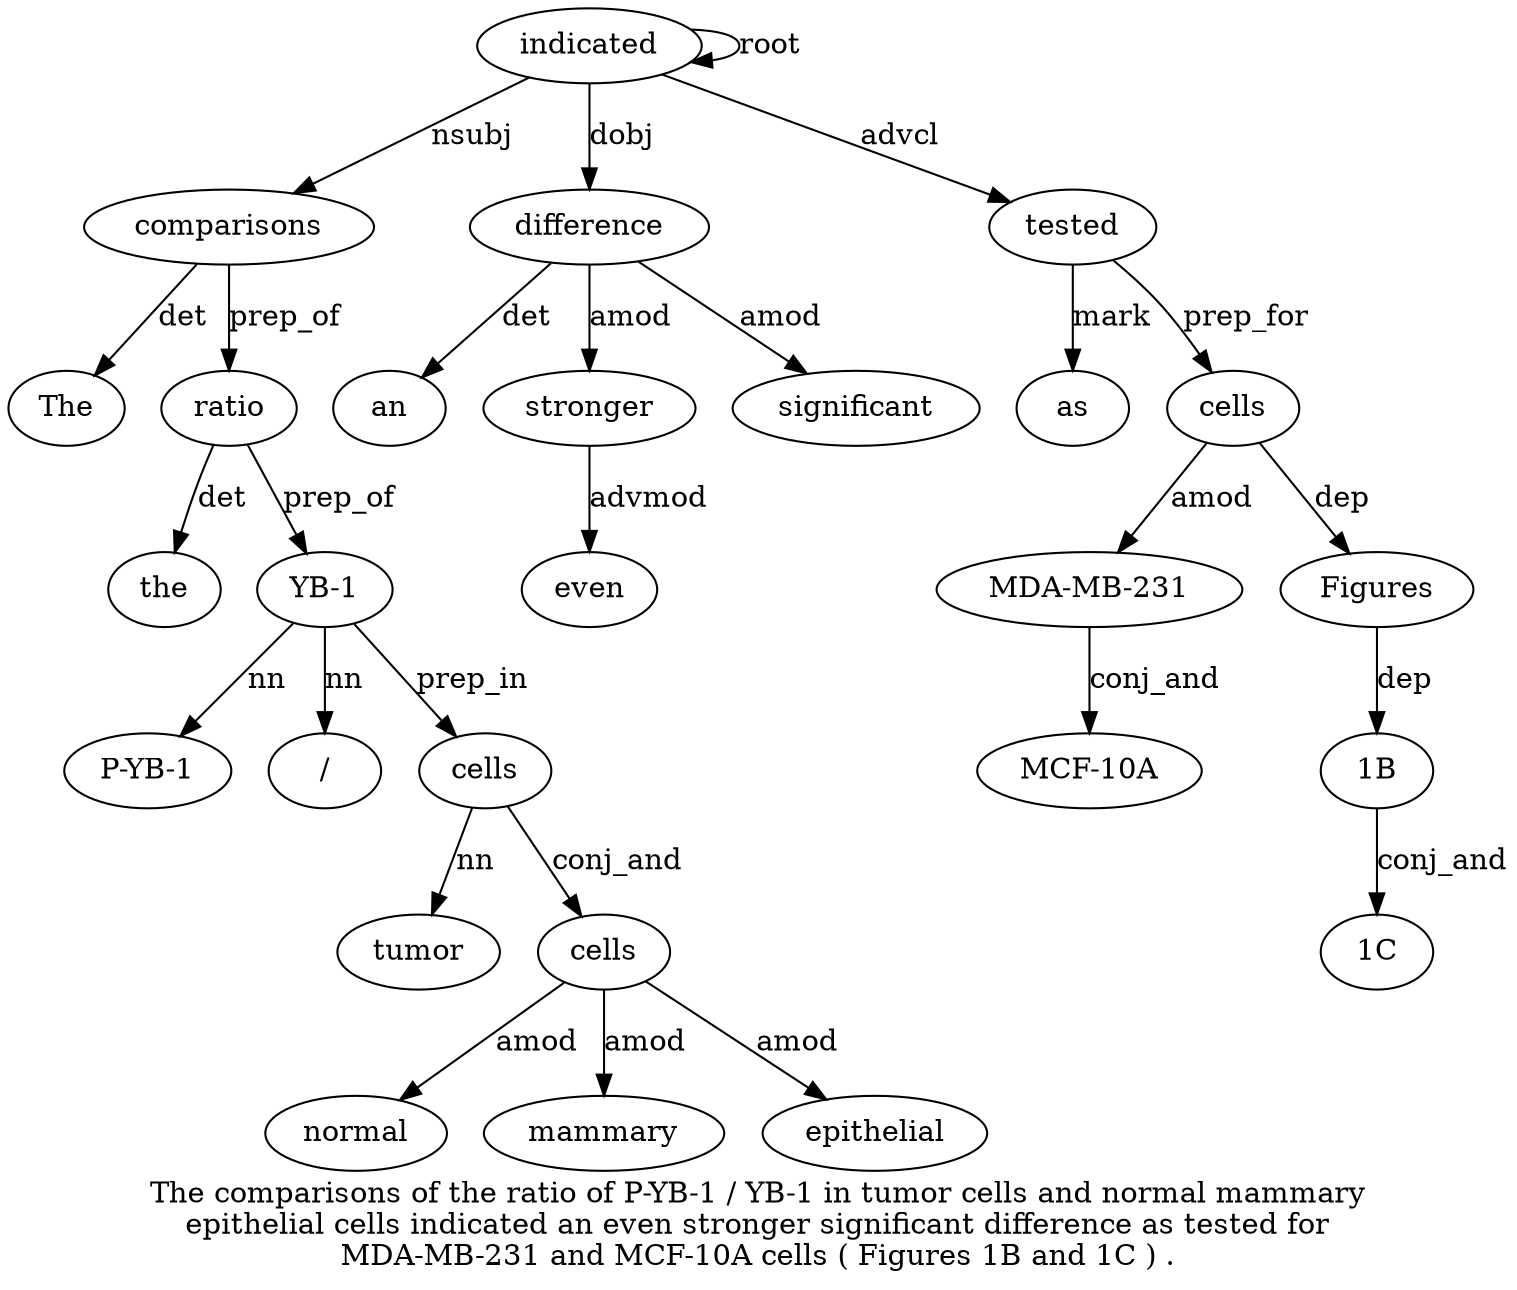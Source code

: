 digraph "The comparisons of the ratio of P-YB-1 / YB-1 in tumor cells and normal mammary epithelial cells indicated an even stronger significant difference as tested for MDA-MB-231 and MCF-10A cells ( Figures 1B and 1C ) ." {
label="The comparisons of the ratio of P-YB-1 / YB-1 in tumor cells and normal mammary
epithelial cells indicated an even stronger significant difference as tested for
MDA-MB-231 and MCF-10A cells ( Figures 1B and 1C ) .";
comparisons2 [style=filled, fillcolor=white, label=comparisons];
The1 [style=filled, fillcolor=white, label=The];
comparisons2 -> The1  [label=det];
indicated18 [style=filled, fillcolor=white, label=indicated];
indicated18 -> comparisons2  [label=nsubj];
ratio5 [style=filled, fillcolor=white, label=ratio];
the4 [style=filled, fillcolor=white, label=the];
ratio5 -> the4  [label=det];
comparisons2 -> ratio5  [label=prep_of];
"YB-19" [style=filled, fillcolor=white, label="YB-1"];
"P-YB-17" [style=filled, fillcolor=white, label="P-YB-1"];
"YB-19" -> "P-YB-17"  [label=nn];
"/8" [style=filled, fillcolor=white, label="/"];
"YB-19" -> "/8"  [label=nn];
ratio5 -> "YB-19"  [label=prep_of];
cells12 [style=filled, fillcolor=white, label=cells];
tumor11 [style=filled, fillcolor=white, label=tumor];
cells12 -> tumor11  [label=nn];
"YB-19" -> cells12  [label=prep_in];
cells17 [style=filled, fillcolor=white, label=cells];
normal14 [style=filled, fillcolor=white, label=normal];
cells17 -> normal14  [label=amod];
mammary15 [style=filled, fillcolor=white, label=mammary];
cells17 -> mammary15  [label=amod];
epithelial16 [style=filled, fillcolor=white, label=epithelial];
cells17 -> epithelial16  [label=amod];
cells12 -> cells17  [label=conj_and];
indicated18 -> indicated18  [label=root];
difference23 [style=filled, fillcolor=white, label=difference];
an19 [style=filled, fillcolor=white, label=an];
difference23 -> an19  [label=det];
stronger21 [style=filled, fillcolor=white, label=stronger];
even20 [style=filled, fillcolor=white, label=even];
stronger21 -> even20  [label=advmod];
difference23 -> stronger21  [label=amod];
significant22 [style=filled, fillcolor=white, label=significant];
difference23 -> significant22  [label=amod];
indicated18 -> difference23  [label=dobj];
tested25 [style=filled, fillcolor=white, label=tested];
as24 [style=filled, fillcolor=white, label=as];
tested25 -> as24  [label=mark];
indicated18 -> tested25  [label=advcl];
cells30 [style=filled, fillcolor=white, label=cells];
"MDA-MB-2317" [style=filled, fillcolor=white, label="MDA-MB-231"];
cells30 -> "MDA-MB-2317"  [label=amod];
"MCF-10A29" [style=filled, fillcolor=white, label="MCF-10A"];
"MDA-MB-2317" -> "MCF-10A29"  [label=conj_and];
tested25 -> cells30  [label=prep_for];
Figures32 [style=filled, fillcolor=white, label=Figures];
cells30 -> Figures32  [label=dep];
"1B33" [style=filled, fillcolor=white, label="1B"];
Figures32 -> "1B33"  [label=dep];
"1C35" [style=filled, fillcolor=white, label="1C"];
"1B33" -> "1C35"  [label=conj_and];
}
